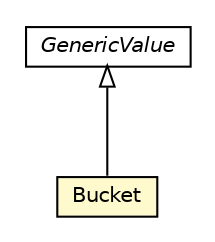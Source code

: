 #!/usr/local/bin/dot
#
# Class diagram 
# Generated by UMLGraph version R5_6-24-gf6e263 (http://www.umlgraph.org/)
#

digraph G {
	edge [fontname="Helvetica",fontsize=10,labelfontname="Helvetica",labelfontsize=10];
	node [fontname="Helvetica",fontsize=10,shape=plaintext];
	nodesep=0.25;
	ranksep=0.5;
	// org.unict.ing.pds.light.utils.Bucket
	c650 [label=<<table title="org.unict.ing.pds.light.utils.Bucket" border="0" cellborder="1" cellspacing="0" cellpadding="2" port="p" bgcolor="lemonChiffon" href="./Bucket.html">
		<tr><td><table border="0" cellspacing="0" cellpadding="1">
<tr><td align="center" balign="center"> Bucket </td></tr>
		</table></td></tr>
		</table>>, URL="./Bucket.html", fontname="Helvetica", fontcolor="black", fontsize=10.0];
	// org.unict.ing.pds.dhtdb.utils.model.GenericValue
	c656 [label=<<table title="org.unict.ing.pds.dhtdb.utils.model.GenericValue" border="0" cellborder="1" cellspacing="0" cellpadding="2" port="p" href="../../dhtdb/utils/model/GenericValue.html">
		<tr><td><table border="0" cellspacing="0" cellpadding="1">
<tr><td align="center" balign="center"><font face="Helvetica-Oblique"> GenericValue </font></td></tr>
		</table></td></tr>
		</table>>, URL="../../dhtdb/utils/model/GenericValue.html", fontname="Helvetica", fontcolor="black", fontsize=10.0];
	//org.unict.ing.pds.light.utils.Bucket extends org.unict.ing.pds.dhtdb.utils.model.GenericValue
	c656:p -> c650:p [dir=back,arrowtail=empty];
}

